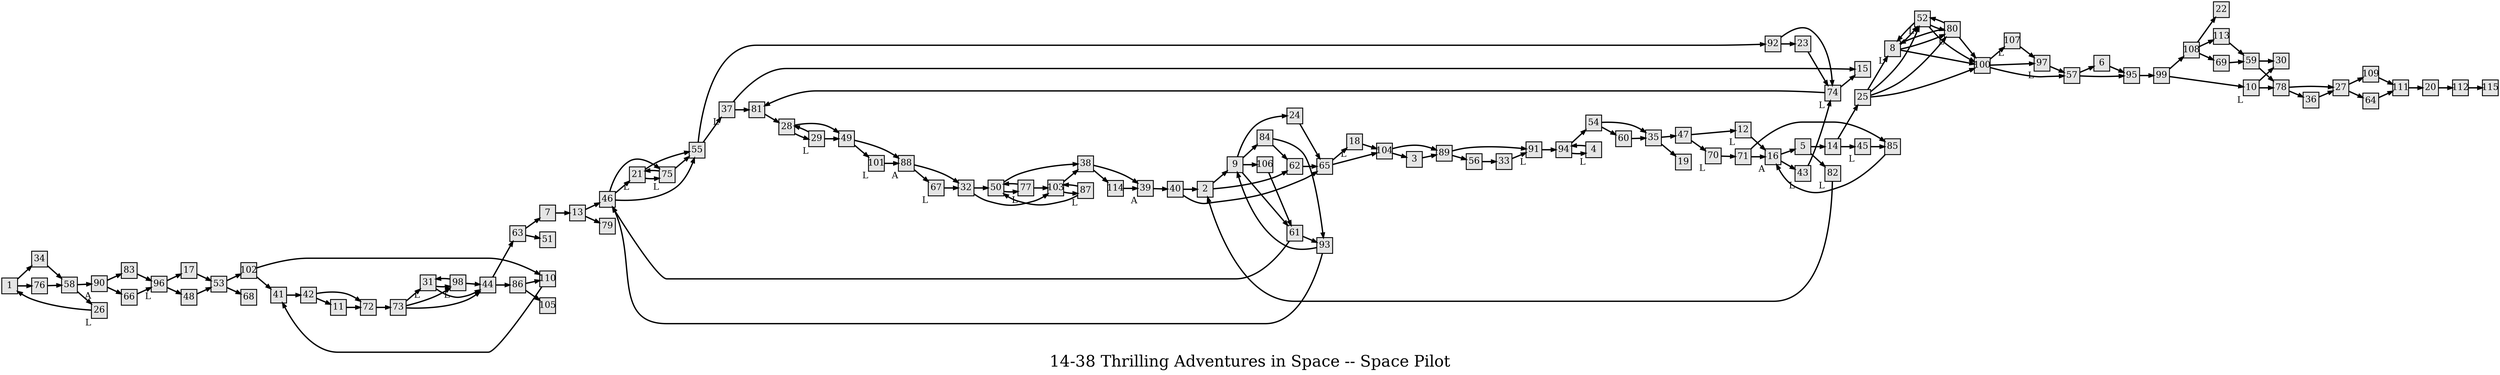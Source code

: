 digraph g{
  graph [ label="14-38 Thrilling Adventures in Space -- Space Pilot" rankdir=LR, ordering=out, fontsize=36, nodesep="0.35", ranksep="0.45"];
  node  [shape=rect, penwidth=2, fontsize=20, style=filled, fillcolor=grey90, margin="0,0", labelfloat=true, regular=true, fixedsize=true];
  edge  [labelfloat=true, penwidth=3, fontsize=12];
  1 -> 34;
  1 -> 76;
  2 -> 9;
  2 -> 62;
  3 -> 89;
  4 -> 94;
  4	[ xlabel="L" ];
  5 -> 14;
  5 -> 82;
  6 -> 95;
  7 -> 13;
  8 -> 52;
  8 -> 80;
  8 -> 100;
  8	[ xlabel="L" ];
  9 -> 24;
  9 -> 84;
  10 -> 30;
  10 -> 78;
  10	[ xlabel="L" ];
  11 -> 72;
  11;
  12 -> 16;
  12	[ xlabel="L" ];
  13 -> 46;
  13 -> 79;
  14 -> 25;
  14 -> 45;
  15;
  16 -> 5;
  16 -> 43;
  16	[ xlabel="A" ];
  17 -> 53;
  18 -> 104;
  18	[ xlabel="L" ];
  19;
  20 -> 112;
  21 -> 55;
  21 -> 75;
  21	[ xlabel="L" ];
  22;
  23 -> 74;
  24 -> 65;
  25 -> 8;
  25 -> 52;
  25 -> 80;
  25 -> 100;
  26 -> 1;
  26	[ xlabel="L" ];
  27 -> 109;
  27 -> 64;
  28 -> 49;
  28 -> 29;
  29 -> 49;
  29 -> 28;
  29	[ xlabel="L" ];
  30;
  31 -> 98;
  31 -> 44;
  31	[ xlabel="L" ];
  32 -> 50;
  32 -> 103;
  33 -> 91;
  34 -> 58;
  35 -> 47;
  35 -> 19;
  36 -> 27;
  37	[ xlabel="L" ];
  37 -> 15;
  37 -> 81;
  38 -> 39;
  38 -> 114;
  39	[ xlabel="A" ];
  39 -> 40;
  40 -> 2;
  40 -> 65;
  41 -> 42;
  42 -> 72;
  42 -> 11;
  43	[ xlabel="L" ];
  43 -> 74;
  44 -> 63;
  44 -> 86;
  45	[ xlabel="L" ];
  45 -> 85;
  46 -> 75;
  46 -> 21;
  46 -> 55;
  47 -> 12;
  47 -> 70;
  48 -> 53;
  49 -> 88;
  49 -> 101;
  50 -> 38;
  50 -> 77;
  51;
  52	[ xlabel="L" ];
  52 -> 8;
  52 -> 80;
  52 -> 100;
  53 -> 102;
  53 -> 68;
  54 -> 35;
  54 -> 60;
  55 -> 92;
  55 -> 37;
  56 -> 33;
  57 -> 6;
  57 -> 95;
  58 -> 90;
  58 -> 26;
  59 -> 30;
  59 -> 78;
  60 -> 35;
  61 -> 93;
  61 -> 46;
  62 -> 65;
  63 -> 7;
  63 -> 51;
  64 -> 111;
  65 -> 18;
  65 -> 104;
  66 -> 96;
  67	[ xlabel="L" ];
  67 -> 32;
  68;
  69 -> 59;
  70	[ xlabel="L" ];
  70 -> 71;
  71 -> 85;
  71 -> 16;
  72 -> 73;
  73 -> 31;
  73 -> 98;
  73 -> 44;
  74	[ xlabel="L" ];
  74 -> 81;
  74 -> 15;
  75	[ xlabel="L" ];
  75 -> 21;
  75 -> 55;
  76 -> 58;
  77	[ xlabel="L" ];
  77 -> 50;
  77 -> 103;
  78 -> 27;
  78 -> 36;
  9 -> 106;
  9 -> 61;
  80	[ xlabel="L" ];
  80 -> 8;
  80 -> 52;
  80 -> 100;
  81 -> 28;
  82	[ xlabel="L" ];
  82 -> 2;
  83 -> 96;
  84 -> 93;
  84 -> 62;
  85 -> 16;
  86 -> 110;
  86 -> 105;
  87	[ xlabel="L" ];
  87 -> 103;
  87 -> 50;
  88 -> 32;
  88 -> 67;
  88	[ xlabel="A" ];
  89 -> 91;
  89 -> 56;
  90	[ xlabel="A" ];
  90 -> 83;
  90 -> 66;
  91	[ xlabel="L" ];
  91 -> 94;
  92 -> 74;
  92 -> 23;
  93 -> 46;
  93 -> 9;
  94 -> 54;
  94 -> 4;
  95 -> 99;
  96	[ xlabel="L" ];
  96 -> 17;
  96 -> 48;
  97	[ xlabel="L" ];
  97 -> 57;
  98	[ xlabel="L" ];
  98 -> 31;
  98 -> 44;
  99 -> 108;
  99 -> 10;
  100 -> 107;
  100 -> 97;
  100 -> 57;
  101	[ xlabel="L" ];
  101 -> 88;
  102 -> 110;
  102 -> 41;
  103 -> 38;
  103 -> 87;
  104 -> 89;
  104 -> 3;
  105;
  106 -> 61;
  107	[ xlabel="L" ];
  107 -> 97;
  108 -> 22;
  108 -> 113;
  108 -> 69;
  109 -> 111;
  110 -> 41;
  111 -> 20;
  112 -> 115;
  113 -> 59;
  114 -> 39;
  115;
}

